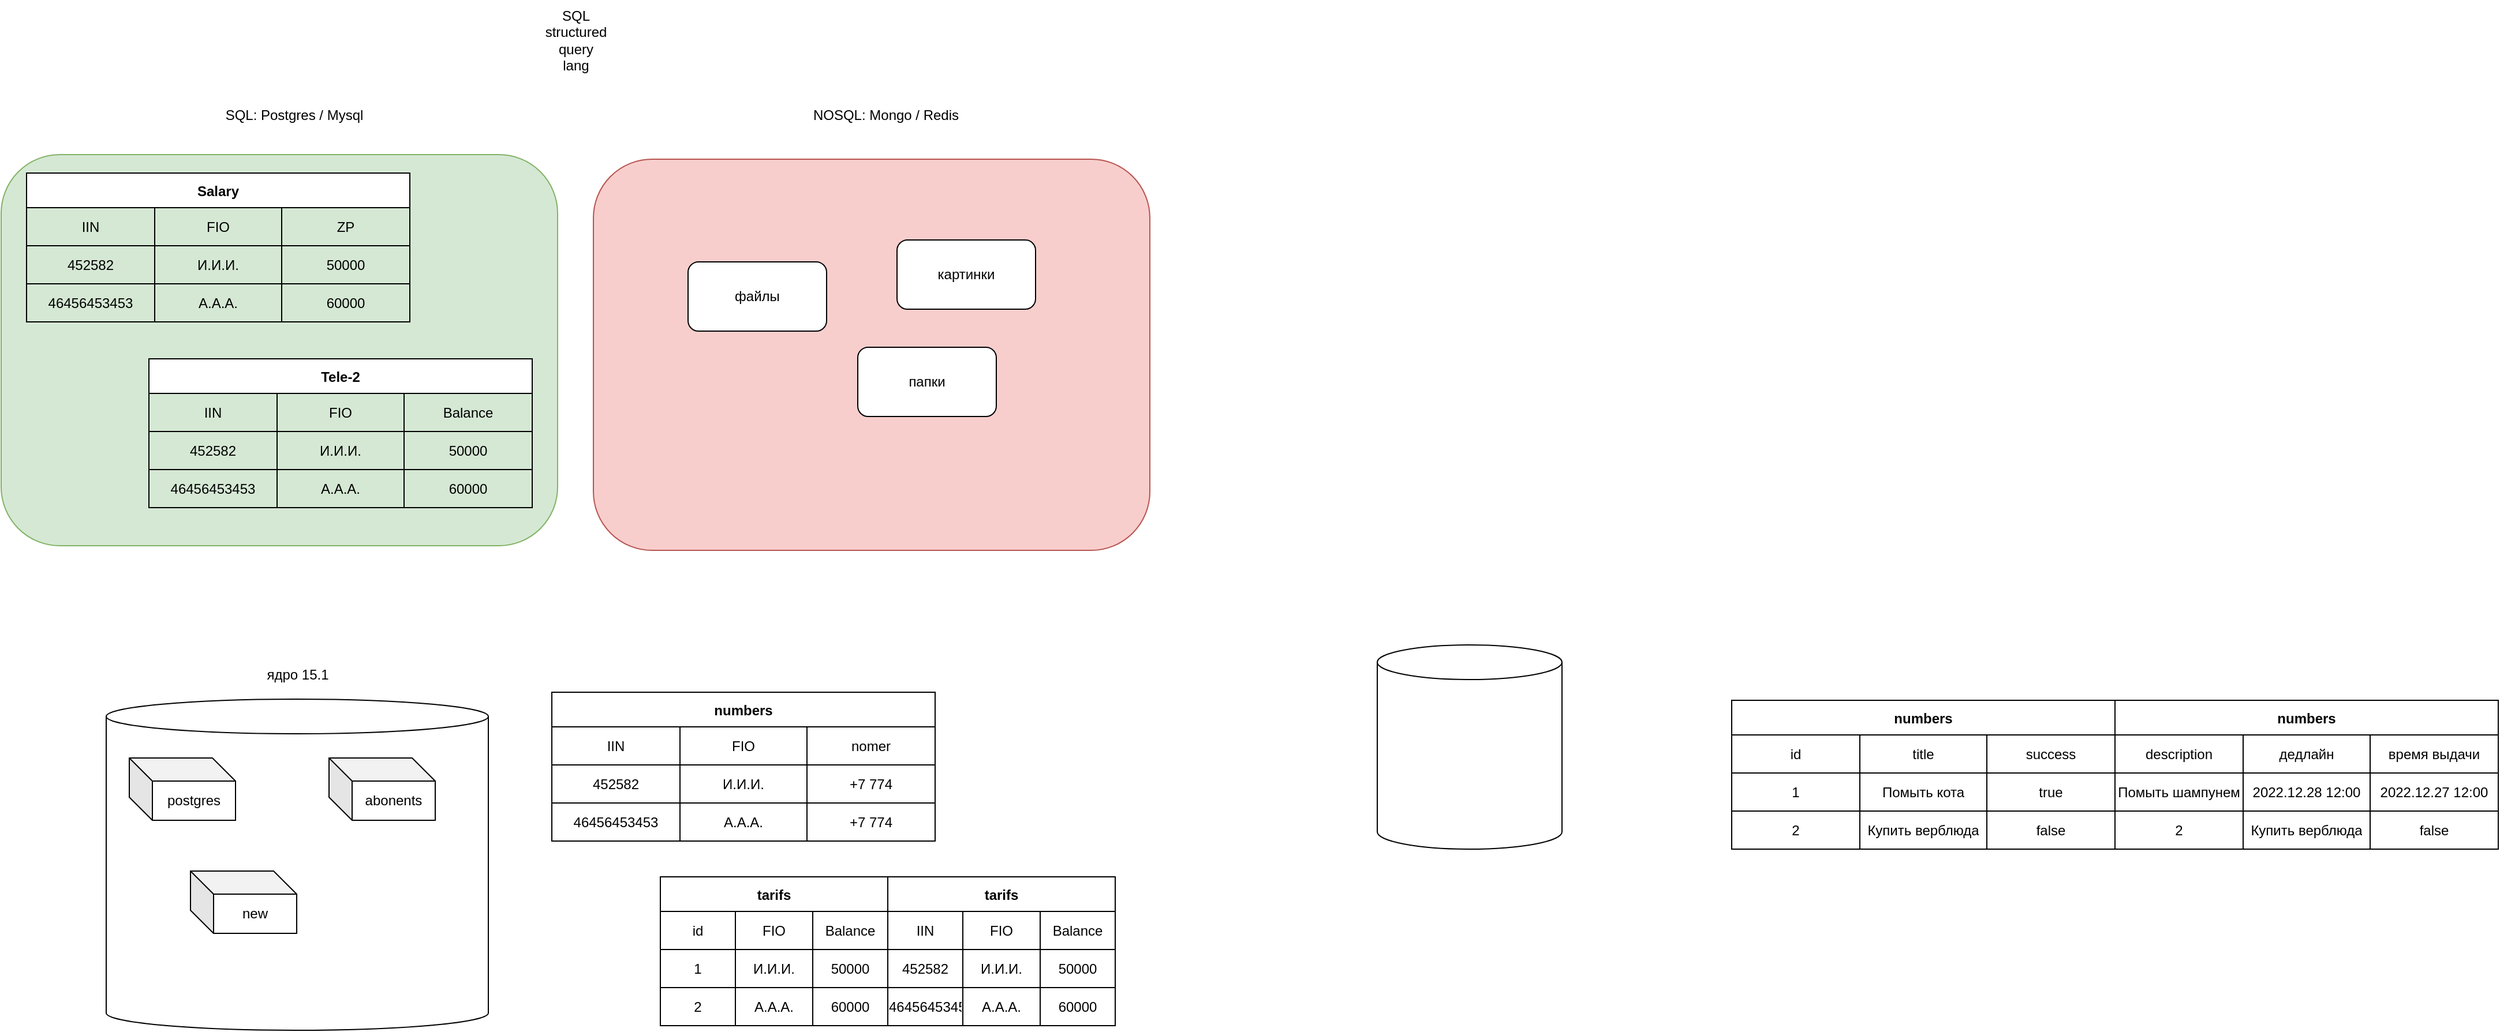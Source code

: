 <mxfile version="20.7.4" type="device"><diagram id="6cpNjjvFfufhQWw5oE_J" name="Страница 1"><mxGraphModel dx="2483" dy="1559" grid="0" gridSize="10" guides="1" tooltips="1" connect="1" arrows="1" fold="1" page="0" pageScale="1" pageWidth="827" pageHeight="1169" math="0" shadow="0"><root><mxCell id="0"/><mxCell id="1" parent="0"/><mxCell id="Kri1tv-U-0AqWfqaUVFe-19" value="" style="rounded=1;whiteSpace=wrap;html=1;fillColor=#d5e8d4;strokeColor=#82b366;" parent="1" vertex="1"><mxGeometry x="-274" y="108" width="482" height="339" as="geometry"/></mxCell><mxCell id="Kri1tv-U-0AqWfqaUVFe-4" value="" style="rounded=1;whiteSpace=wrap;html=1;fillColor=#f8cecc;strokeColor=#b85450;" parent="1" vertex="1"><mxGeometry x="239" y="112" width="482" height="339" as="geometry"/></mxCell><mxCell id="Kri1tv-U-0AqWfqaUVFe-1" value="файлы" style="rounded=1;whiteSpace=wrap;html=1;" parent="1" vertex="1"><mxGeometry x="321" y="201" width="120" height="60" as="geometry"/></mxCell><mxCell id="Kri1tv-U-0AqWfqaUVFe-2" value="картинки" style="rounded=1;whiteSpace=wrap;html=1;" parent="1" vertex="1"><mxGeometry x="502" y="182" width="120" height="60" as="geometry"/></mxCell><mxCell id="Kri1tv-U-0AqWfqaUVFe-3" value="папки" style="rounded=1;whiteSpace=wrap;html=1;" parent="1" vertex="1"><mxGeometry x="468" y="275" width="120" height="60" as="geometry"/></mxCell><mxCell id="Kri1tv-U-0AqWfqaUVFe-5" value="NOSQL: Mongo / Redis" style="text;html=1;strokeColor=none;fillColor=none;align=center;verticalAlign=middle;whiteSpace=wrap;rounded=0;" parent="1" vertex="1"><mxGeometry x="417" y="59" width="151" height="30" as="geometry"/></mxCell><mxCell id="Kri1tv-U-0AqWfqaUVFe-6" value="Salary" style="shape=table;startSize=30;container=1;collapsible=0;childLayout=tableLayout;fontStyle=1;align=center;" parent="1" vertex="1"><mxGeometry x="-252" y="124" width="332" height="129" as="geometry"/></mxCell><mxCell id="Kri1tv-U-0AqWfqaUVFe-7" value="" style="shape=tableRow;horizontal=0;startSize=0;swimlaneHead=0;swimlaneBody=0;top=0;left=0;bottom=0;right=0;collapsible=0;dropTarget=0;fillColor=none;points=[[0,0.5],[1,0.5]];portConstraint=eastwest;" parent="Kri1tv-U-0AqWfqaUVFe-6" vertex="1"><mxGeometry y="30" width="332" height="33" as="geometry"/></mxCell><mxCell id="Kri1tv-U-0AqWfqaUVFe-8" value="IIN" style="shape=partialRectangle;html=1;whiteSpace=wrap;connectable=0;fillColor=none;top=0;left=0;bottom=0;right=0;overflow=hidden;" parent="Kri1tv-U-0AqWfqaUVFe-7" vertex="1"><mxGeometry width="111" height="33" as="geometry"><mxRectangle width="111" height="33" as="alternateBounds"/></mxGeometry></mxCell><mxCell id="Kri1tv-U-0AqWfqaUVFe-9" value="FIO" style="shape=partialRectangle;html=1;whiteSpace=wrap;connectable=0;fillColor=none;top=0;left=0;bottom=0;right=0;overflow=hidden;" parent="Kri1tv-U-0AqWfqaUVFe-7" vertex="1"><mxGeometry x="111" width="110" height="33" as="geometry"><mxRectangle width="110" height="33" as="alternateBounds"/></mxGeometry></mxCell><mxCell id="Kri1tv-U-0AqWfqaUVFe-10" value="ZP" style="shape=partialRectangle;html=1;whiteSpace=wrap;connectable=0;fillColor=none;top=0;left=0;bottom=0;right=0;overflow=hidden;" parent="Kri1tv-U-0AqWfqaUVFe-7" vertex="1"><mxGeometry x="221" width="111" height="33" as="geometry"><mxRectangle width="111" height="33" as="alternateBounds"/></mxGeometry></mxCell><mxCell id="Kri1tv-U-0AqWfqaUVFe-11" value="" style="shape=tableRow;horizontal=0;startSize=0;swimlaneHead=0;swimlaneBody=0;top=0;left=0;bottom=0;right=0;collapsible=0;dropTarget=0;fillColor=none;points=[[0,0.5],[1,0.5]];portConstraint=eastwest;" parent="Kri1tv-U-0AqWfqaUVFe-6" vertex="1"><mxGeometry y="63" width="332" height="33" as="geometry"/></mxCell><mxCell id="Kri1tv-U-0AqWfqaUVFe-12" value="452582" style="shape=partialRectangle;html=1;whiteSpace=wrap;connectable=0;fillColor=none;top=0;left=0;bottom=0;right=0;overflow=hidden;" parent="Kri1tv-U-0AqWfqaUVFe-11" vertex="1"><mxGeometry width="111" height="33" as="geometry"><mxRectangle width="111" height="33" as="alternateBounds"/></mxGeometry></mxCell><mxCell id="Kri1tv-U-0AqWfqaUVFe-13" value="И.И.И." style="shape=partialRectangle;html=1;whiteSpace=wrap;connectable=0;fillColor=none;top=0;left=0;bottom=0;right=0;overflow=hidden;" parent="Kri1tv-U-0AqWfqaUVFe-11" vertex="1"><mxGeometry x="111" width="110" height="33" as="geometry"><mxRectangle width="110" height="33" as="alternateBounds"/></mxGeometry></mxCell><mxCell id="Kri1tv-U-0AqWfqaUVFe-14" value="50000" style="shape=partialRectangle;html=1;whiteSpace=wrap;connectable=0;fillColor=none;top=0;left=0;bottom=0;right=0;overflow=hidden;" parent="Kri1tv-U-0AqWfqaUVFe-11" vertex="1"><mxGeometry x="221" width="111" height="33" as="geometry"><mxRectangle width="111" height="33" as="alternateBounds"/></mxGeometry></mxCell><mxCell id="Kri1tv-U-0AqWfqaUVFe-15" value="" style="shape=tableRow;horizontal=0;startSize=0;swimlaneHead=0;swimlaneBody=0;top=0;left=0;bottom=0;right=0;collapsible=0;dropTarget=0;fillColor=none;points=[[0,0.5],[1,0.5]];portConstraint=eastwest;" parent="Kri1tv-U-0AqWfqaUVFe-6" vertex="1"><mxGeometry y="96" width="332" height="33" as="geometry"/></mxCell><mxCell id="Kri1tv-U-0AqWfqaUVFe-16" value="46456453453" style="shape=partialRectangle;html=1;whiteSpace=wrap;connectable=0;fillColor=none;top=0;left=0;bottom=0;right=0;overflow=hidden;" parent="Kri1tv-U-0AqWfqaUVFe-15" vertex="1"><mxGeometry width="111" height="33" as="geometry"><mxRectangle width="111" height="33" as="alternateBounds"/></mxGeometry></mxCell><mxCell id="Kri1tv-U-0AqWfqaUVFe-17" value="А.А.А." style="shape=partialRectangle;html=1;whiteSpace=wrap;connectable=0;fillColor=none;top=0;left=0;bottom=0;right=0;overflow=hidden;" parent="Kri1tv-U-0AqWfqaUVFe-15" vertex="1"><mxGeometry x="111" width="110" height="33" as="geometry"><mxRectangle width="110" height="33" as="alternateBounds"/></mxGeometry></mxCell><mxCell id="Kri1tv-U-0AqWfqaUVFe-18" value="60000" style="shape=partialRectangle;html=1;whiteSpace=wrap;connectable=0;fillColor=none;top=0;left=0;bottom=0;right=0;overflow=hidden;" parent="Kri1tv-U-0AqWfqaUVFe-15" vertex="1"><mxGeometry x="221" width="111" height="33" as="geometry"><mxRectangle width="111" height="33" as="alternateBounds"/></mxGeometry></mxCell><mxCell id="Kri1tv-U-0AqWfqaUVFe-20" value="SQL: Postgres / Mysql" style="text;html=1;strokeColor=none;fillColor=none;align=center;verticalAlign=middle;whiteSpace=wrap;rounded=0;" parent="1" vertex="1"><mxGeometry x="-88" y="59" width="136" height="30" as="geometry"/></mxCell><mxCell id="Kri1tv-U-0AqWfqaUVFe-21" value="Tele-2" style="shape=table;startSize=30;container=1;collapsible=0;childLayout=tableLayout;fontStyle=1;align=center;" parent="1" vertex="1"><mxGeometry x="-146" y="285" width="332" height="129" as="geometry"/></mxCell><mxCell id="Kri1tv-U-0AqWfqaUVFe-22" value="" style="shape=tableRow;horizontal=0;startSize=0;swimlaneHead=0;swimlaneBody=0;top=0;left=0;bottom=0;right=0;collapsible=0;dropTarget=0;fillColor=none;points=[[0,0.5],[1,0.5]];portConstraint=eastwest;" parent="Kri1tv-U-0AqWfqaUVFe-21" vertex="1"><mxGeometry y="30" width="332" height="33" as="geometry"/></mxCell><mxCell id="Kri1tv-U-0AqWfqaUVFe-23" value="IIN" style="shape=partialRectangle;html=1;whiteSpace=wrap;connectable=0;fillColor=none;top=0;left=0;bottom=0;right=0;overflow=hidden;" parent="Kri1tv-U-0AqWfqaUVFe-22" vertex="1"><mxGeometry width="111" height="33" as="geometry"><mxRectangle width="111" height="33" as="alternateBounds"/></mxGeometry></mxCell><mxCell id="Kri1tv-U-0AqWfqaUVFe-24" value="FIO" style="shape=partialRectangle;html=1;whiteSpace=wrap;connectable=0;fillColor=none;top=0;left=0;bottom=0;right=0;overflow=hidden;" parent="Kri1tv-U-0AqWfqaUVFe-22" vertex="1"><mxGeometry x="111" width="110" height="33" as="geometry"><mxRectangle width="110" height="33" as="alternateBounds"/></mxGeometry></mxCell><mxCell id="Kri1tv-U-0AqWfqaUVFe-25" value="Balance" style="shape=partialRectangle;html=1;whiteSpace=wrap;connectable=0;fillColor=none;top=0;left=0;bottom=0;right=0;overflow=hidden;" parent="Kri1tv-U-0AqWfqaUVFe-22" vertex="1"><mxGeometry x="221" width="111" height="33" as="geometry"><mxRectangle width="111" height="33" as="alternateBounds"/></mxGeometry></mxCell><mxCell id="Kri1tv-U-0AqWfqaUVFe-26" value="" style="shape=tableRow;horizontal=0;startSize=0;swimlaneHead=0;swimlaneBody=0;top=0;left=0;bottom=0;right=0;collapsible=0;dropTarget=0;fillColor=none;points=[[0,0.5],[1,0.5]];portConstraint=eastwest;" parent="Kri1tv-U-0AqWfqaUVFe-21" vertex="1"><mxGeometry y="63" width="332" height="33" as="geometry"/></mxCell><mxCell id="Kri1tv-U-0AqWfqaUVFe-27" value="452582" style="shape=partialRectangle;html=1;whiteSpace=wrap;connectable=0;fillColor=none;top=0;left=0;bottom=0;right=0;overflow=hidden;" parent="Kri1tv-U-0AqWfqaUVFe-26" vertex="1"><mxGeometry width="111" height="33" as="geometry"><mxRectangle width="111" height="33" as="alternateBounds"/></mxGeometry></mxCell><mxCell id="Kri1tv-U-0AqWfqaUVFe-28" value="И.И.И." style="shape=partialRectangle;html=1;whiteSpace=wrap;connectable=0;fillColor=none;top=0;left=0;bottom=0;right=0;overflow=hidden;" parent="Kri1tv-U-0AqWfqaUVFe-26" vertex="1"><mxGeometry x="111" width="110" height="33" as="geometry"><mxRectangle width="110" height="33" as="alternateBounds"/></mxGeometry></mxCell><mxCell id="Kri1tv-U-0AqWfqaUVFe-29" value="50000" style="shape=partialRectangle;html=1;whiteSpace=wrap;connectable=0;fillColor=none;top=0;left=0;bottom=0;right=0;overflow=hidden;" parent="Kri1tv-U-0AqWfqaUVFe-26" vertex="1"><mxGeometry x="221" width="111" height="33" as="geometry"><mxRectangle width="111" height="33" as="alternateBounds"/></mxGeometry></mxCell><mxCell id="Kri1tv-U-0AqWfqaUVFe-30" value="" style="shape=tableRow;horizontal=0;startSize=0;swimlaneHead=0;swimlaneBody=0;top=0;left=0;bottom=0;right=0;collapsible=0;dropTarget=0;fillColor=none;points=[[0,0.5],[1,0.5]];portConstraint=eastwest;" parent="Kri1tv-U-0AqWfqaUVFe-21" vertex="1"><mxGeometry y="96" width="332" height="33" as="geometry"/></mxCell><mxCell id="Kri1tv-U-0AqWfqaUVFe-31" value="46456453453" style="shape=partialRectangle;html=1;whiteSpace=wrap;connectable=0;fillColor=none;top=0;left=0;bottom=0;right=0;overflow=hidden;" parent="Kri1tv-U-0AqWfqaUVFe-30" vertex="1"><mxGeometry width="111" height="33" as="geometry"><mxRectangle width="111" height="33" as="alternateBounds"/></mxGeometry></mxCell><mxCell id="Kri1tv-U-0AqWfqaUVFe-32" value="А.А.А." style="shape=partialRectangle;html=1;whiteSpace=wrap;connectable=0;fillColor=none;top=0;left=0;bottom=0;right=0;overflow=hidden;" parent="Kri1tv-U-0AqWfqaUVFe-30" vertex="1"><mxGeometry x="111" width="110" height="33" as="geometry"><mxRectangle width="110" height="33" as="alternateBounds"/></mxGeometry></mxCell><mxCell id="Kri1tv-U-0AqWfqaUVFe-33" value="60000" style="shape=partialRectangle;html=1;whiteSpace=wrap;connectable=0;fillColor=none;top=0;left=0;bottom=0;right=0;overflow=hidden;" parent="Kri1tv-U-0AqWfqaUVFe-30" vertex="1"><mxGeometry x="221" width="111" height="33" as="geometry"><mxRectangle width="111" height="33" as="alternateBounds"/></mxGeometry></mxCell><mxCell id="Kri1tv-U-0AqWfqaUVFe-34" value="SQL&lt;br&gt;structured&lt;br&gt;query&lt;br&gt;lang" style="text;html=1;strokeColor=none;fillColor=none;align=center;verticalAlign=middle;whiteSpace=wrap;rounded=0;" parent="1" vertex="1"><mxGeometry x="173" y="-26" width="102" height="69" as="geometry"/></mxCell><mxCell id="Kri1tv-U-0AqWfqaUVFe-35" value="" style="shape=cylinder3;whiteSpace=wrap;html=1;boundedLbl=1;backgroundOutline=1;size=15;" parent="1" vertex="1"><mxGeometry x="-183" y="580" width="331" height="287" as="geometry"/></mxCell><mxCell id="Kri1tv-U-0AqWfqaUVFe-36" value="ядро 15.1" style="text;html=1;strokeColor=none;fillColor=none;align=center;verticalAlign=middle;whiteSpace=wrap;rounded=0;" parent="1" vertex="1"><mxGeometry x="-47.5" y="544" width="60" height="30" as="geometry"/></mxCell><mxCell id="Kri1tv-U-0AqWfqaUVFe-37" value="postgres" style="shape=cube;whiteSpace=wrap;html=1;boundedLbl=1;backgroundOutline=1;darkOpacity=0.05;darkOpacity2=0.1;" parent="1" vertex="1"><mxGeometry x="-163" y="631" width="92" height="54" as="geometry"/></mxCell><mxCell id="Kri1tv-U-0AqWfqaUVFe-38" value="abonents" style="shape=cube;whiteSpace=wrap;html=1;boundedLbl=1;backgroundOutline=1;darkOpacity=0.05;darkOpacity2=0.1;" parent="1" vertex="1"><mxGeometry x="10" y="631" width="92" height="54" as="geometry"/></mxCell><mxCell id="Kri1tv-U-0AqWfqaUVFe-39" value="new" style="shape=cube;whiteSpace=wrap;html=1;boundedLbl=1;backgroundOutline=1;darkOpacity=0.05;darkOpacity2=0.1;" parent="1" vertex="1"><mxGeometry x="-110" y="729" width="92" height="54" as="geometry"/></mxCell><mxCell id="Kri1tv-U-0AqWfqaUVFe-53" value="tarifs" style="shape=table;startSize=30;container=1;collapsible=0;childLayout=tableLayout;fontStyle=1;align=center;" parent="1" vertex="1"><mxGeometry x="494" y="734" width="197" height="129" as="geometry"/></mxCell><mxCell id="Kri1tv-U-0AqWfqaUVFe-54" value="" style="shape=tableRow;horizontal=0;startSize=0;swimlaneHead=0;swimlaneBody=0;top=0;left=0;bottom=0;right=0;collapsible=0;dropTarget=0;fillColor=none;points=[[0,0.5],[1,0.5]];portConstraint=eastwest;" parent="Kri1tv-U-0AqWfqaUVFe-53" vertex="1"><mxGeometry y="30" width="197" height="33" as="geometry"/></mxCell><mxCell id="Kri1tv-U-0AqWfqaUVFe-55" value="IIN" style="shape=partialRectangle;html=1;whiteSpace=wrap;connectable=0;fillColor=none;top=0;left=0;bottom=0;right=0;overflow=hidden;" parent="Kri1tv-U-0AqWfqaUVFe-54" vertex="1"><mxGeometry width="65" height="33" as="geometry"><mxRectangle width="65" height="33" as="alternateBounds"/></mxGeometry></mxCell><mxCell id="Kri1tv-U-0AqWfqaUVFe-56" value="FIO" style="shape=partialRectangle;html=1;whiteSpace=wrap;connectable=0;fillColor=none;top=0;left=0;bottom=0;right=0;overflow=hidden;" parent="Kri1tv-U-0AqWfqaUVFe-54" vertex="1"><mxGeometry x="65" width="67" height="33" as="geometry"><mxRectangle width="67" height="33" as="alternateBounds"/></mxGeometry></mxCell><mxCell id="Kri1tv-U-0AqWfqaUVFe-57" value="Balance" style="shape=partialRectangle;html=1;whiteSpace=wrap;connectable=0;fillColor=none;top=0;left=0;bottom=0;right=0;overflow=hidden;" parent="Kri1tv-U-0AqWfqaUVFe-54" vertex="1"><mxGeometry x="132" width="65" height="33" as="geometry"><mxRectangle width="65" height="33" as="alternateBounds"/></mxGeometry></mxCell><mxCell id="Kri1tv-U-0AqWfqaUVFe-58" value="" style="shape=tableRow;horizontal=0;startSize=0;swimlaneHead=0;swimlaneBody=0;top=0;left=0;bottom=0;right=0;collapsible=0;dropTarget=0;fillColor=none;points=[[0,0.5],[1,0.5]];portConstraint=eastwest;" parent="Kri1tv-U-0AqWfqaUVFe-53" vertex="1"><mxGeometry y="63" width="197" height="33" as="geometry"/></mxCell><mxCell id="Kri1tv-U-0AqWfqaUVFe-59" value="452582" style="shape=partialRectangle;html=1;whiteSpace=wrap;connectable=0;fillColor=none;top=0;left=0;bottom=0;right=0;overflow=hidden;" parent="Kri1tv-U-0AqWfqaUVFe-58" vertex="1"><mxGeometry width="65" height="33" as="geometry"><mxRectangle width="65" height="33" as="alternateBounds"/></mxGeometry></mxCell><mxCell id="Kri1tv-U-0AqWfqaUVFe-60" value="И.И.И." style="shape=partialRectangle;html=1;whiteSpace=wrap;connectable=0;fillColor=none;top=0;left=0;bottom=0;right=0;overflow=hidden;" parent="Kri1tv-U-0AqWfqaUVFe-58" vertex="1"><mxGeometry x="65" width="67" height="33" as="geometry"><mxRectangle width="67" height="33" as="alternateBounds"/></mxGeometry></mxCell><mxCell id="Kri1tv-U-0AqWfqaUVFe-61" value="50000" style="shape=partialRectangle;html=1;whiteSpace=wrap;connectable=0;fillColor=none;top=0;left=0;bottom=0;right=0;overflow=hidden;" parent="Kri1tv-U-0AqWfqaUVFe-58" vertex="1"><mxGeometry x="132" width="65" height="33" as="geometry"><mxRectangle width="65" height="33" as="alternateBounds"/></mxGeometry></mxCell><mxCell id="Kri1tv-U-0AqWfqaUVFe-62" value="" style="shape=tableRow;horizontal=0;startSize=0;swimlaneHead=0;swimlaneBody=0;top=0;left=0;bottom=0;right=0;collapsible=0;dropTarget=0;fillColor=none;points=[[0,0.5],[1,0.5]];portConstraint=eastwest;" parent="Kri1tv-U-0AqWfqaUVFe-53" vertex="1"><mxGeometry y="96" width="197" height="33" as="geometry"/></mxCell><mxCell id="Kri1tv-U-0AqWfqaUVFe-63" value="46456453453" style="shape=partialRectangle;html=1;whiteSpace=wrap;connectable=0;fillColor=none;top=0;left=0;bottom=0;right=0;overflow=hidden;" parent="Kri1tv-U-0AqWfqaUVFe-62" vertex="1"><mxGeometry width="65" height="33" as="geometry"><mxRectangle width="65" height="33" as="alternateBounds"/></mxGeometry></mxCell><mxCell id="Kri1tv-U-0AqWfqaUVFe-64" value="А.А.А." style="shape=partialRectangle;html=1;whiteSpace=wrap;connectable=0;fillColor=none;top=0;left=0;bottom=0;right=0;overflow=hidden;" parent="Kri1tv-U-0AqWfqaUVFe-62" vertex="1"><mxGeometry x="65" width="67" height="33" as="geometry"><mxRectangle width="67" height="33" as="alternateBounds"/></mxGeometry></mxCell><mxCell id="Kri1tv-U-0AqWfqaUVFe-65" value="60000" style="shape=partialRectangle;html=1;whiteSpace=wrap;connectable=0;fillColor=none;top=0;left=0;bottom=0;right=0;overflow=hidden;" parent="Kri1tv-U-0AqWfqaUVFe-62" vertex="1"><mxGeometry x="132" width="65" height="33" as="geometry"><mxRectangle width="65" height="33" as="alternateBounds"/></mxGeometry></mxCell><mxCell id="Kri1tv-U-0AqWfqaUVFe-66" value="numbers" style="shape=table;startSize=30;container=1;collapsible=0;childLayout=tableLayout;fontStyle=1;align=center;" parent="1" vertex="1"><mxGeometry x="203" y="574" width="332" height="129" as="geometry"/></mxCell><mxCell id="Kri1tv-U-0AqWfqaUVFe-67" value="" style="shape=tableRow;horizontal=0;startSize=0;swimlaneHead=0;swimlaneBody=0;top=0;left=0;bottom=0;right=0;collapsible=0;dropTarget=0;fillColor=none;points=[[0,0.5],[1,0.5]];portConstraint=eastwest;" parent="Kri1tv-U-0AqWfqaUVFe-66" vertex="1"><mxGeometry y="30" width="332" height="33" as="geometry"/></mxCell><mxCell id="Kri1tv-U-0AqWfqaUVFe-68" value="IIN" style="shape=partialRectangle;html=1;whiteSpace=wrap;connectable=0;fillColor=none;top=0;left=0;bottom=0;right=0;overflow=hidden;" parent="Kri1tv-U-0AqWfqaUVFe-67" vertex="1"><mxGeometry width="111" height="33" as="geometry"><mxRectangle width="111" height="33" as="alternateBounds"/></mxGeometry></mxCell><mxCell id="Kri1tv-U-0AqWfqaUVFe-69" value="FIO" style="shape=partialRectangle;html=1;whiteSpace=wrap;connectable=0;fillColor=none;top=0;left=0;bottom=0;right=0;overflow=hidden;" parent="Kri1tv-U-0AqWfqaUVFe-67" vertex="1"><mxGeometry x="111" width="110" height="33" as="geometry"><mxRectangle width="110" height="33" as="alternateBounds"/></mxGeometry></mxCell><mxCell id="Kri1tv-U-0AqWfqaUVFe-70" value="nomer" style="shape=partialRectangle;html=1;whiteSpace=wrap;connectable=0;fillColor=none;top=0;left=0;bottom=0;right=0;overflow=hidden;" parent="Kri1tv-U-0AqWfqaUVFe-67" vertex="1"><mxGeometry x="221" width="111" height="33" as="geometry"><mxRectangle width="111" height="33" as="alternateBounds"/></mxGeometry></mxCell><mxCell id="Kri1tv-U-0AqWfqaUVFe-71" value="" style="shape=tableRow;horizontal=0;startSize=0;swimlaneHead=0;swimlaneBody=0;top=0;left=0;bottom=0;right=0;collapsible=0;dropTarget=0;fillColor=none;points=[[0,0.5],[1,0.5]];portConstraint=eastwest;" parent="Kri1tv-U-0AqWfqaUVFe-66" vertex="1"><mxGeometry y="63" width="332" height="33" as="geometry"/></mxCell><mxCell id="Kri1tv-U-0AqWfqaUVFe-72" value="452582" style="shape=partialRectangle;html=1;whiteSpace=wrap;connectable=0;fillColor=none;top=0;left=0;bottom=0;right=0;overflow=hidden;" parent="Kri1tv-U-0AqWfqaUVFe-71" vertex="1"><mxGeometry width="111" height="33" as="geometry"><mxRectangle width="111" height="33" as="alternateBounds"/></mxGeometry></mxCell><mxCell id="Kri1tv-U-0AqWfqaUVFe-73" value="И.И.И." style="shape=partialRectangle;html=1;whiteSpace=wrap;connectable=0;fillColor=none;top=0;left=0;bottom=0;right=0;overflow=hidden;" parent="Kri1tv-U-0AqWfqaUVFe-71" vertex="1"><mxGeometry x="111" width="110" height="33" as="geometry"><mxRectangle width="110" height="33" as="alternateBounds"/></mxGeometry></mxCell><mxCell id="Kri1tv-U-0AqWfqaUVFe-74" value="+7 774" style="shape=partialRectangle;html=1;whiteSpace=wrap;connectable=0;fillColor=none;top=0;left=0;bottom=0;right=0;overflow=hidden;" parent="Kri1tv-U-0AqWfqaUVFe-71" vertex="1"><mxGeometry x="221" width="111" height="33" as="geometry"><mxRectangle width="111" height="33" as="alternateBounds"/></mxGeometry></mxCell><mxCell id="Kri1tv-U-0AqWfqaUVFe-75" value="" style="shape=tableRow;horizontal=0;startSize=0;swimlaneHead=0;swimlaneBody=0;top=0;left=0;bottom=0;right=0;collapsible=0;dropTarget=0;fillColor=none;points=[[0,0.5],[1,0.5]];portConstraint=eastwest;" parent="Kri1tv-U-0AqWfqaUVFe-66" vertex="1"><mxGeometry y="96" width="332" height="33" as="geometry"/></mxCell><mxCell id="Kri1tv-U-0AqWfqaUVFe-76" value="46456453453" style="shape=partialRectangle;html=1;whiteSpace=wrap;connectable=0;fillColor=none;top=0;left=0;bottom=0;right=0;overflow=hidden;" parent="Kri1tv-U-0AqWfqaUVFe-75" vertex="1"><mxGeometry width="111" height="33" as="geometry"><mxRectangle width="111" height="33" as="alternateBounds"/></mxGeometry></mxCell><mxCell id="Kri1tv-U-0AqWfqaUVFe-77" value="А.А.А." style="shape=partialRectangle;html=1;whiteSpace=wrap;connectable=0;fillColor=none;top=0;left=0;bottom=0;right=0;overflow=hidden;" parent="Kri1tv-U-0AqWfqaUVFe-75" vertex="1"><mxGeometry x="111" width="110" height="33" as="geometry"><mxRectangle width="110" height="33" as="alternateBounds"/></mxGeometry></mxCell><mxCell id="Kri1tv-U-0AqWfqaUVFe-78" value="+7 774" style="shape=partialRectangle;html=1;whiteSpace=wrap;connectable=0;fillColor=none;top=0;left=0;bottom=0;right=0;overflow=hidden;" parent="Kri1tv-U-0AqWfqaUVFe-75" vertex="1"><mxGeometry x="221" width="111" height="33" as="geometry"><mxRectangle width="111" height="33" as="alternateBounds"/></mxGeometry></mxCell><mxCell id="Kri1tv-U-0AqWfqaUVFe-80" value="tarifs" style="shape=table;startSize=30;container=1;collapsible=0;childLayout=tableLayout;fontStyle=1;align=center;" parent="1" vertex="1"><mxGeometry x="297" y="734" width="197" height="129" as="geometry"/></mxCell><mxCell id="Kri1tv-U-0AqWfqaUVFe-81" value="" style="shape=tableRow;horizontal=0;startSize=0;swimlaneHead=0;swimlaneBody=0;top=0;left=0;bottom=0;right=0;collapsible=0;dropTarget=0;fillColor=none;points=[[0,0.5],[1,0.5]];portConstraint=eastwest;" parent="Kri1tv-U-0AqWfqaUVFe-80" vertex="1"><mxGeometry y="30" width="197" height="33" as="geometry"/></mxCell><mxCell id="Kri1tv-U-0AqWfqaUVFe-82" value="id" style="shape=partialRectangle;html=1;whiteSpace=wrap;connectable=0;fillColor=none;top=0;left=0;bottom=0;right=0;overflow=hidden;" parent="Kri1tv-U-0AqWfqaUVFe-81" vertex="1"><mxGeometry width="65" height="33" as="geometry"><mxRectangle width="65" height="33" as="alternateBounds"/></mxGeometry></mxCell><mxCell id="Kri1tv-U-0AqWfqaUVFe-83" value="FIO" style="shape=partialRectangle;html=1;whiteSpace=wrap;connectable=0;fillColor=none;top=0;left=0;bottom=0;right=0;overflow=hidden;" parent="Kri1tv-U-0AqWfqaUVFe-81" vertex="1"><mxGeometry x="65" width="67" height="33" as="geometry"><mxRectangle width="67" height="33" as="alternateBounds"/></mxGeometry></mxCell><mxCell id="Kri1tv-U-0AqWfqaUVFe-84" value="Balance" style="shape=partialRectangle;html=1;whiteSpace=wrap;connectable=0;fillColor=none;top=0;left=0;bottom=0;right=0;overflow=hidden;" parent="Kri1tv-U-0AqWfqaUVFe-81" vertex="1"><mxGeometry x="132" width="65" height="33" as="geometry"><mxRectangle width="65" height="33" as="alternateBounds"/></mxGeometry></mxCell><mxCell id="Kri1tv-U-0AqWfqaUVFe-85" value="" style="shape=tableRow;horizontal=0;startSize=0;swimlaneHead=0;swimlaneBody=0;top=0;left=0;bottom=0;right=0;collapsible=0;dropTarget=0;fillColor=none;points=[[0,0.5],[1,0.5]];portConstraint=eastwest;" parent="Kri1tv-U-0AqWfqaUVFe-80" vertex="1"><mxGeometry y="63" width="197" height="33" as="geometry"/></mxCell><mxCell id="Kri1tv-U-0AqWfqaUVFe-86" value="1" style="shape=partialRectangle;html=1;whiteSpace=wrap;connectable=0;fillColor=none;top=0;left=0;bottom=0;right=0;overflow=hidden;" parent="Kri1tv-U-0AqWfqaUVFe-85" vertex="1"><mxGeometry width="65" height="33" as="geometry"><mxRectangle width="65" height="33" as="alternateBounds"/></mxGeometry></mxCell><mxCell id="Kri1tv-U-0AqWfqaUVFe-87" value="И.И.И." style="shape=partialRectangle;html=1;whiteSpace=wrap;connectable=0;fillColor=none;top=0;left=0;bottom=0;right=0;overflow=hidden;" parent="Kri1tv-U-0AqWfqaUVFe-85" vertex="1"><mxGeometry x="65" width="67" height="33" as="geometry"><mxRectangle width="67" height="33" as="alternateBounds"/></mxGeometry></mxCell><mxCell id="Kri1tv-U-0AqWfqaUVFe-88" value="50000" style="shape=partialRectangle;html=1;whiteSpace=wrap;connectable=0;fillColor=none;top=0;left=0;bottom=0;right=0;overflow=hidden;" parent="Kri1tv-U-0AqWfqaUVFe-85" vertex="1"><mxGeometry x="132" width="65" height="33" as="geometry"><mxRectangle width="65" height="33" as="alternateBounds"/></mxGeometry></mxCell><mxCell id="Kri1tv-U-0AqWfqaUVFe-89" value="" style="shape=tableRow;horizontal=0;startSize=0;swimlaneHead=0;swimlaneBody=0;top=0;left=0;bottom=0;right=0;collapsible=0;dropTarget=0;fillColor=none;points=[[0,0.5],[1,0.5]];portConstraint=eastwest;" parent="Kri1tv-U-0AqWfqaUVFe-80" vertex="1"><mxGeometry y="96" width="197" height="33" as="geometry"/></mxCell><mxCell id="Kri1tv-U-0AqWfqaUVFe-90" value="2" style="shape=partialRectangle;html=1;whiteSpace=wrap;connectable=0;fillColor=none;top=0;left=0;bottom=0;right=0;overflow=hidden;" parent="Kri1tv-U-0AqWfqaUVFe-89" vertex="1"><mxGeometry width="65" height="33" as="geometry"><mxRectangle width="65" height="33" as="alternateBounds"/></mxGeometry></mxCell><mxCell id="Kri1tv-U-0AqWfqaUVFe-91" value="А.А.А." style="shape=partialRectangle;html=1;whiteSpace=wrap;connectable=0;fillColor=none;top=0;left=0;bottom=0;right=0;overflow=hidden;" parent="Kri1tv-U-0AqWfqaUVFe-89" vertex="1"><mxGeometry x="65" width="67" height="33" as="geometry"><mxRectangle width="67" height="33" as="alternateBounds"/></mxGeometry></mxCell><mxCell id="Kri1tv-U-0AqWfqaUVFe-92" value="60000" style="shape=partialRectangle;html=1;whiteSpace=wrap;connectable=0;fillColor=none;top=0;left=0;bottom=0;right=0;overflow=hidden;" parent="Kri1tv-U-0AqWfqaUVFe-89" vertex="1"><mxGeometry x="132" width="65" height="33" as="geometry"><mxRectangle width="65" height="33" as="alternateBounds"/></mxGeometry></mxCell><mxCell id="UIfrNKl4bFoWqyKzPkw_-1" value="" style="shape=cylinder3;whiteSpace=wrap;html=1;boundedLbl=1;backgroundOutline=1;size=15;" vertex="1" parent="1"><mxGeometry x="918" y="533" width="160" height="177" as="geometry"/></mxCell><mxCell id="UIfrNKl4bFoWqyKzPkw_-2" value="numbers" style="shape=table;startSize=30;container=1;collapsible=0;childLayout=tableLayout;fontStyle=1;align=center;" vertex="1" parent="1"><mxGeometry x="1225" y="581" width="332" height="129" as="geometry"/></mxCell><mxCell id="UIfrNKl4bFoWqyKzPkw_-3" value="" style="shape=tableRow;horizontal=0;startSize=0;swimlaneHead=0;swimlaneBody=0;top=0;left=0;bottom=0;right=0;collapsible=0;dropTarget=0;fillColor=none;points=[[0,0.5],[1,0.5]];portConstraint=eastwest;" vertex="1" parent="UIfrNKl4bFoWqyKzPkw_-2"><mxGeometry y="30" width="332" height="33" as="geometry"/></mxCell><mxCell id="UIfrNKl4bFoWqyKzPkw_-4" value="id" style="shape=partialRectangle;html=1;whiteSpace=wrap;connectable=0;fillColor=none;top=0;left=0;bottom=0;right=0;overflow=hidden;" vertex="1" parent="UIfrNKl4bFoWqyKzPkw_-3"><mxGeometry width="111" height="33" as="geometry"><mxRectangle width="111" height="33" as="alternateBounds"/></mxGeometry></mxCell><mxCell id="UIfrNKl4bFoWqyKzPkw_-5" value="title" style="shape=partialRectangle;html=1;whiteSpace=wrap;connectable=0;fillColor=none;top=0;left=0;bottom=0;right=0;overflow=hidden;" vertex="1" parent="UIfrNKl4bFoWqyKzPkw_-3"><mxGeometry x="111" width="110" height="33" as="geometry"><mxRectangle width="110" height="33" as="alternateBounds"/></mxGeometry></mxCell><mxCell id="UIfrNKl4bFoWqyKzPkw_-6" value="success" style="shape=partialRectangle;html=1;whiteSpace=wrap;connectable=0;fillColor=none;top=0;left=0;bottom=0;right=0;overflow=hidden;" vertex="1" parent="UIfrNKl4bFoWqyKzPkw_-3"><mxGeometry x="221" width="111" height="33" as="geometry"><mxRectangle width="111" height="33" as="alternateBounds"/></mxGeometry></mxCell><mxCell id="UIfrNKl4bFoWqyKzPkw_-7" value="" style="shape=tableRow;horizontal=0;startSize=0;swimlaneHead=0;swimlaneBody=0;top=0;left=0;bottom=0;right=0;collapsible=0;dropTarget=0;fillColor=none;points=[[0,0.5],[1,0.5]];portConstraint=eastwest;" vertex="1" parent="UIfrNKl4bFoWqyKzPkw_-2"><mxGeometry y="63" width="332" height="33" as="geometry"/></mxCell><mxCell id="UIfrNKl4bFoWqyKzPkw_-8" value="1" style="shape=partialRectangle;html=1;whiteSpace=wrap;connectable=0;fillColor=none;top=0;left=0;bottom=0;right=0;overflow=hidden;" vertex="1" parent="UIfrNKl4bFoWqyKzPkw_-7"><mxGeometry width="111" height="33" as="geometry"><mxRectangle width="111" height="33" as="alternateBounds"/></mxGeometry></mxCell><mxCell id="UIfrNKl4bFoWqyKzPkw_-9" value="Помыть кота" style="shape=partialRectangle;html=1;whiteSpace=wrap;connectable=0;fillColor=none;top=0;left=0;bottom=0;right=0;overflow=hidden;" vertex="1" parent="UIfrNKl4bFoWqyKzPkw_-7"><mxGeometry x="111" width="110" height="33" as="geometry"><mxRectangle width="110" height="33" as="alternateBounds"/></mxGeometry></mxCell><mxCell id="UIfrNKl4bFoWqyKzPkw_-10" value="true" style="shape=partialRectangle;html=1;whiteSpace=wrap;connectable=0;fillColor=none;top=0;left=0;bottom=0;right=0;overflow=hidden;" vertex="1" parent="UIfrNKl4bFoWqyKzPkw_-7"><mxGeometry x="221" width="111" height="33" as="geometry"><mxRectangle width="111" height="33" as="alternateBounds"/></mxGeometry></mxCell><mxCell id="UIfrNKl4bFoWqyKzPkw_-11" value="" style="shape=tableRow;horizontal=0;startSize=0;swimlaneHead=0;swimlaneBody=0;top=0;left=0;bottom=0;right=0;collapsible=0;dropTarget=0;fillColor=none;points=[[0,0.5],[1,0.5]];portConstraint=eastwest;" vertex="1" parent="UIfrNKl4bFoWqyKzPkw_-2"><mxGeometry y="96" width="332" height="33" as="geometry"/></mxCell><mxCell id="UIfrNKl4bFoWqyKzPkw_-12" value="2" style="shape=partialRectangle;html=1;whiteSpace=wrap;connectable=0;fillColor=none;top=0;left=0;bottom=0;right=0;overflow=hidden;" vertex="1" parent="UIfrNKl4bFoWqyKzPkw_-11"><mxGeometry width="111" height="33" as="geometry"><mxRectangle width="111" height="33" as="alternateBounds"/></mxGeometry></mxCell><mxCell id="UIfrNKl4bFoWqyKzPkw_-13" value="Купить верблюда" style="shape=partialRectangle;html=1;whiteSpace=wrap;connectable=0;fillColor=none;top=0;left=0;bottom=0;right=0;overflow=hidden;" vertex="1" parent="UIfrNKl4bFoWqyKzPkw_-11"><mxGeometry x="111" width="110" height="33" as="geometry"><mxRectangle width="110" height="33" as="alternateBounds"/></mxGeometry></mxCell><mxCell id="UIfrNKl4bFoWqyKzPkw_-14" value="false" style="shape=partialRectangle;html=1;whiteSpace=wrap;connectable=0;fillColor=none;top=0;left=0;bottom=0;right=0;overflow=hidden;" vertex="1" parent="UIfrNKl4bFoWqyKzPkw_-11"><mxGeometry x="221" width="111" height="33" as="geometry"><mxRectangle width="111" height="33" as="alternateBounds"/></mxGeometry></mxCell><mxCell id="UIfrNKl4bFoWqyKzPkw_-15" value="numbers" style="shape=table;startSize=30;container=1;collapsible=0;childLayout=tableLayout;fontStyle=1;align=center;" vertex="1" parent="1"><mxGeometry x="1557" y="581" width="332" height="129" as="geometry"/></mxCell><mxCell id="UIfrNKl4bFoWqyKzPkw_-16" value="" style="shape=tableRow;horizontal=0;startSize=0;swimlaneHead=0;swimlaneBody=0;top=0;left=0;bottom=0;right=0;collapsible=0;dropTarget=0;fillColor=none;points=[[0,0.5],[1,0.5]];portConstraint=eastwest;" vertex="1" parent="UIfrNKl4bFoWqyKzPkw_-15"><mxGeometry y="30" width="332" height="33" as="geometry"/></mxCell><mxCell id="UIfrNKl4bFoWqyKzPkw_-17" value="description" style="shape=partialRectangle;html=1;whiteSpace=wrap;connectable=0;fillColor=none;top=0;left=0;bottom=0;right=0;overflow=hidden;" vertex="1" parent="UIfrNKl4bFoWqyKzPkw_-16"><mxGeometry width="111" height="33" as="geometry"><mxRectangle width="111" height="33" as="alternateBounds"/></mxGeometry></mxCell><mxCell id="UIfrNKl4bFoWqyKzPkw_-18" value="дедлайн" style="shape=partialRectangle;html=1;whiteSpace=wrap;connectable=0;fillColor=none;top=0;left=0;bottom=0;right=0;overflow=hidden;" vertex="1" parent="UIfrNKl4bFoWqyKzPkw_-16"><mxGeometry x="111" width="110" height="33" as="geometry"><mxRectangle width="110" height="33" as="alternateBounds"/></mxGeometry></mxCell><mxCell id="UIfrNKl4bFoWqyKzPkw_-19" value="время выдачи" style="shape=partialRectangle;html=1;whiteSpace=wrap;connectable=0;fillColor=none;top=0;left=0;bottom=0;right=0;overflow=hidden;" vertex="1" parent="UIfrNKl4bFoWqyKzPkw_-16"><mxGeometry x="221" width="111" height="33" as="geometry"><mxRectangle width="111" height="33" as="alternateBounds"/></mxGeometry></mxCell><mxCell id="UIfrNKl4bFoWqyKzPkw_-20" value="" style="shape=tableRow;horizontal=0;startSize=0;swimlaneHead=0;swimlaneBody=0;top=0;left=0;bottom=0;right=0;collapsible=0;dropTarget=0;fillColor=none;points=[[0,0.5],[1,0.5]];portConstraint=eastwest;" vertex="1" parent="UIfrNKl4bFoWqyKzPkw_-15"><mxGeometry y="63" width="332" height="33" as="geometry"/></mxCell><mxCell id="UIfrNKl4bFoWqyKzPkw_-21" value="Помыть шампунем" style="shape=partialRectangle;html=1;whiteSpace=wrap;connectable=0;fillColor=none;top=0;left=0;bottom=0;right=0;overflow=hidden;" vertex="1" parent="UIfrNKl4bFoWqyKzPkw_-20"><mxGeometry width="111" height="33" as="geometry"><mxRectangle width="111" height="33" as="alternateBounds"/></mxGeometry></mxCell><mxCell id="UIfrNKl4bFoWqyKzPkw_-22" value="2022.12.28 12:00" style="shape=partialRectangle;html=1;whiteSpace=wrap;connectable=0;fillColor=none;top=0;left=0;bottom=0;right=0;overflow=hidden;" vertex="1" parent="UIfrNKl4bFoWqyKzPkw_-20"><mxGeometry x="111" width="110" height="33" as="geometry"><mxRectangle width="110" height="33" as="alternateBounds"/></mxGeometry></mxCell><mxCell id="UIfrNKl4bFoWqyKzPkw_-23" value="2022.12.27 12:00" style="shape=partialRectangle;html=1;whiteSpace=wrap;connectable=0;fillColor=none;top=0;left=0;bottom=0;right=0;overflow=hidden;" vertex="1" parent="UIfrNKl4bFoWqyKzPkw_-20"><mxGeometry x="221" width="111" height="33" as="geometry"><mxRectangle width="111" height="33" as="alternateBounds"/></mxGeometry></mxCell><mxCell id="UIfrNKl4bFoWqyKzPkw_-24" value="" style="shape=tableRow;horizontal=0;startSize=0;swimlaneHead=0;swimlaneBody=0;top=0;left=0;bottom=0;right=0;collapsible=0;dropTarget=0;fillColor=none;points=[[0,0.5],[1,0.5]];portConstraint=eastwest;" vertex="1" parent="UIfrNKl4bFoWqyKzPkw_-15"><mxGeometry y="96" width="332" height="33" as="geometry"/></mxCell><mxCell id="UIfrNKl4bFoWqyKzPkw_-25" value="2" style="shape=partialRectangle;html=1;whiteSpace=wrap;connectable=0;fillColor=none;top=0;left=0;bottom=0;right=0;overflow=hidden;" vertex="1" parent="UIfrNKl4bFoWqyKzPkw_-24"><mxGeometry width="111" height="33" as="geometry"><mxRectangle width="111" height="33" as="alternateBounds"/></mxGeometry></mxCell><mxCell id="UIfrNKl4bFoWqyKzPkw_-26" value="Купить верблюда" style="shape=partialRectangle;html=1;whiteSpace=wrap;connectable=0;fillColor=none;top=0;left=0;bottom=0;right=0;overflow=hidden;" vertex="1" parent="UIfrNKl4bFoWqyKzPkw_-24"><mxGeometry x="111" width="110" height="33" as="geometry"><mxRectangle width="110" height="33" as="alternateBounds"/></mxGeometry></mxCell><mxCell id="UIfrNKl4bFoWqyKzPkw_-27" value="false" style="shape=partialRectangle;html=1;whiteSpace=wrap;connectable=0;fillColor=none;top=0;left=0;bottom=0;right=0;overflow=hidden;" vertex="1" parent="UIfrNKl4bFoWqyKzPkw_-24"><mxGeometry x="221" width="111" height="33" as="geometry"><mxRectangle width="111" height="33" as="alternateBounds"/></mxGeometry></mxCell></root></mxGraphModel></diagram></mxfile>